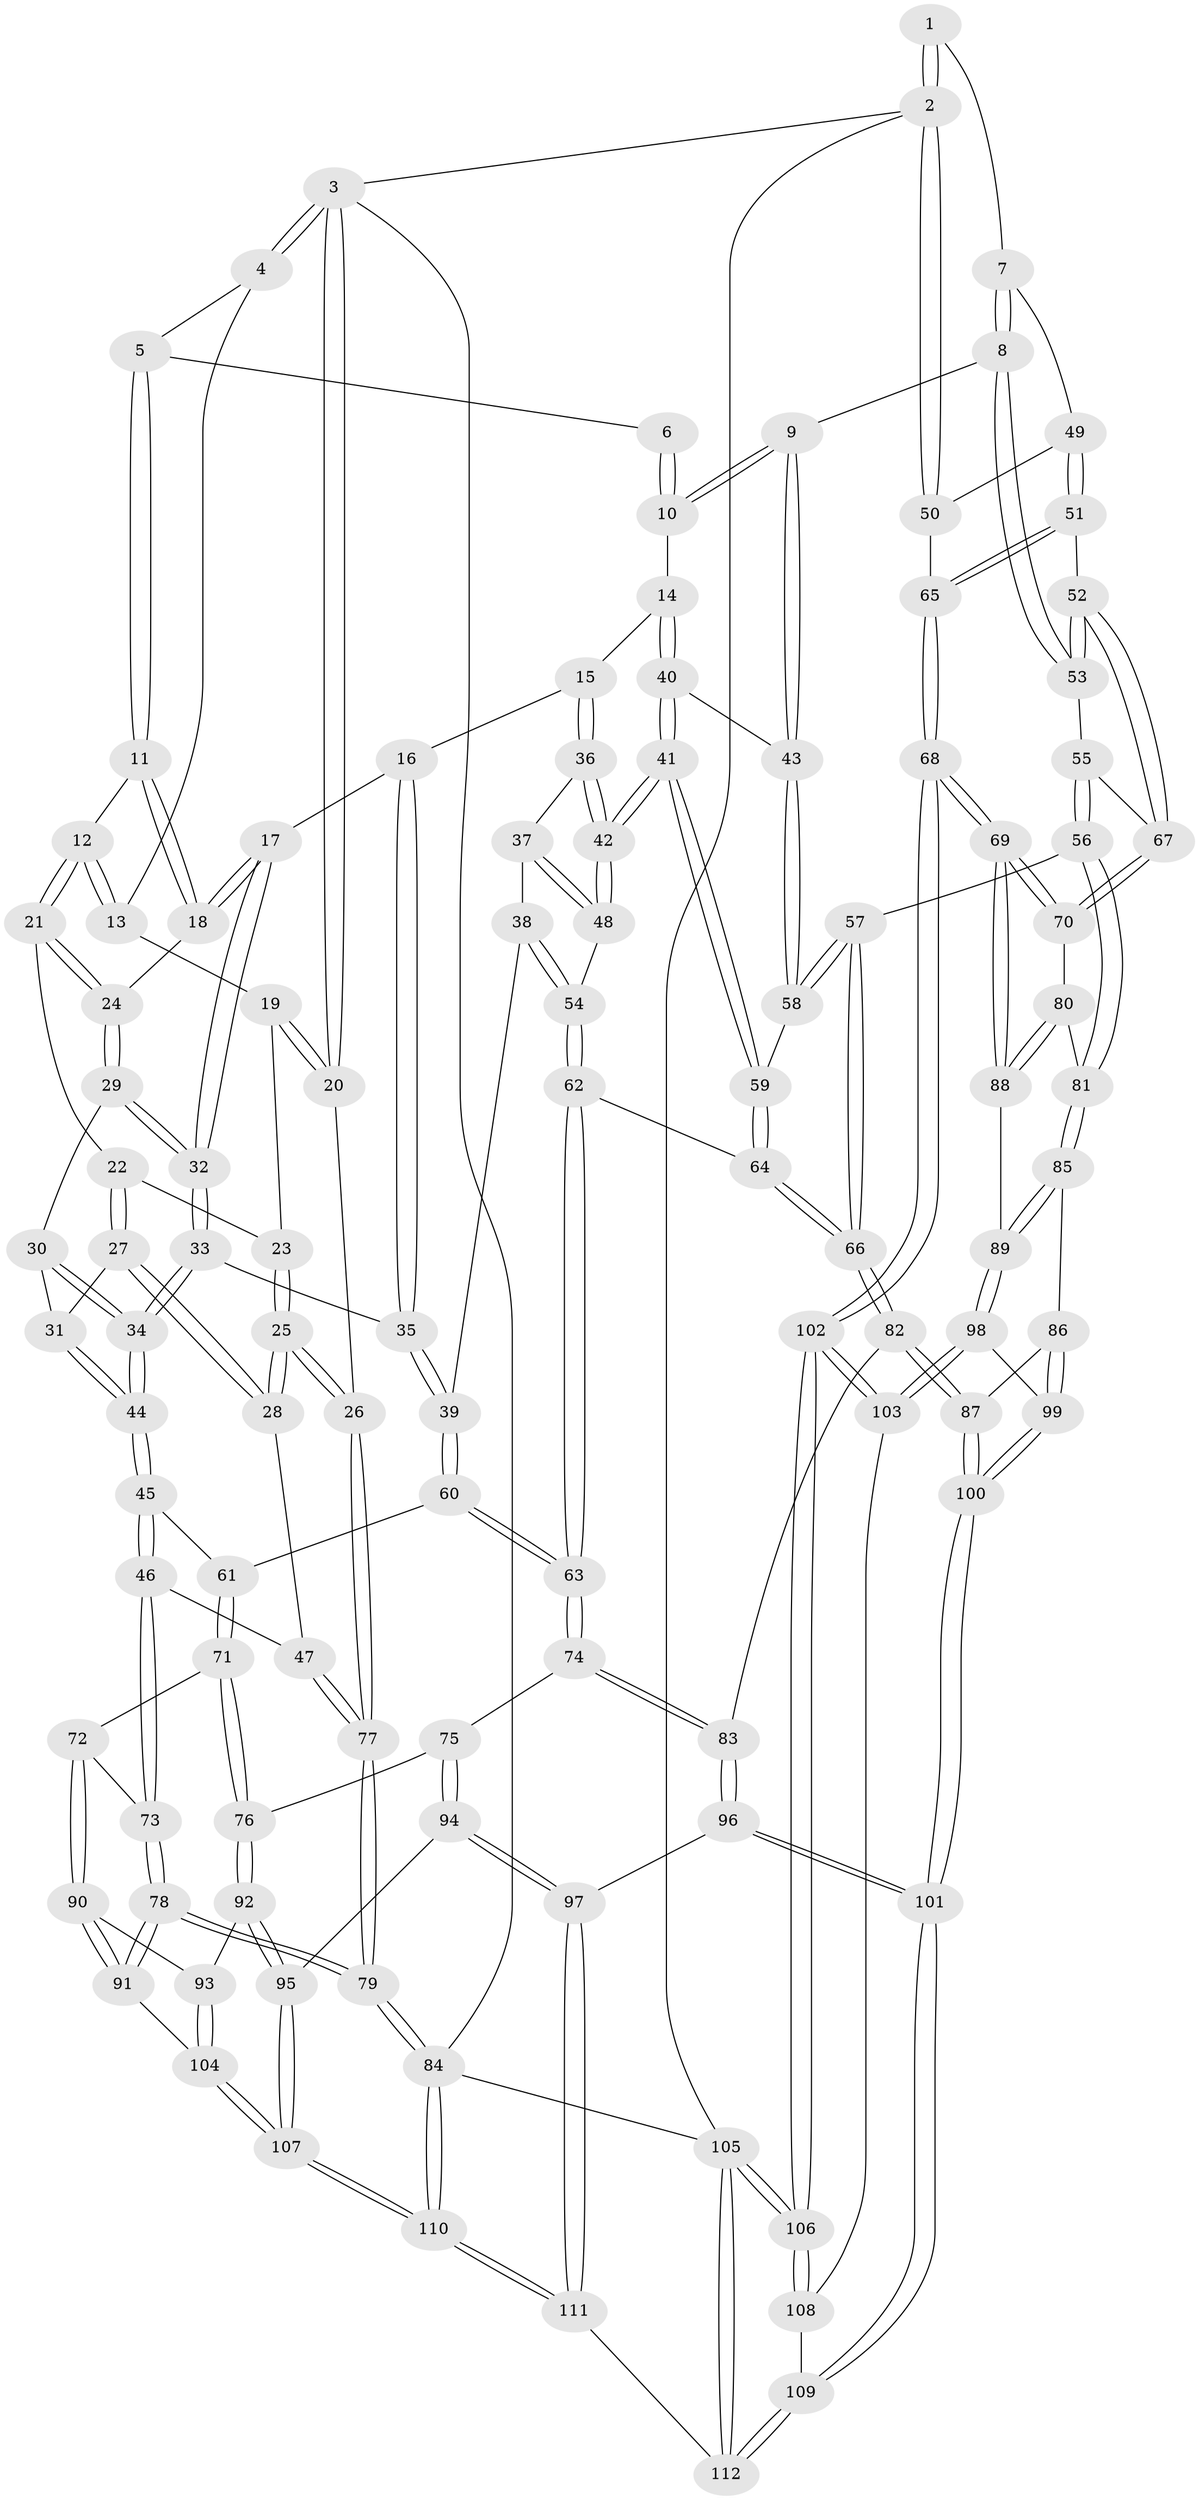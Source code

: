 // coarse degree distribution, {3: 0.13432835820895522, 6: 0.08955223880597014, 5: 0.34328358208955223, 4: 0.417910447761194, 2: 0.014925373134328358}
// Generated by graph-tools (version 1.1) at 2025/52/02/27/25 19:52:39]
// undirected, 112 vertices, 277 edges
graph export_dot {
graph [start="1"]
  node [color=gray90,style=filled];
  1 [pos="+0.7244740891407941+0"];
  2 [pos="+1+0"];
  3 [pos="+0+0"];
  4 [pos="+0+0"];
  5 [pos="+0.288716452361915+0"];
  6 [pos="+0.5223882527245718+0"];
  7 [pos="+0.7622371861942597+0.20694314262911348"];
  8 [pos="+0.7149800389157605+0.22744133356331378"];
  9 [pos="+0.6858797797351032+0.23008717537661816"];
  10 [pos="+0.5864825679618952+0.18029145392690366"];
  11 [pos="+0.28181428915317086+0.012308077649084473"];
  12 [pos="+0.19434824036706008+0.1257296611307779"];
  13 [pos="+0.08462067491727569+0.09151534854852805"];
  14 [pos="+0.5011658832020385+0.2014956971562411"];
  15 [pos="+0.44921515735269735+0.21087428877545578"];
  16 [pos="+0.43263851319387736+0.2074812845862285"];
  17 [pos="+0.4246484529889592+0.20244863804479774"];
  18 [pos="+0.42234434447429303+0.20021240481612615"];
  19 [pos="+0.057846098143134066+0.11108957927970052"];
  20 [pos="+0+0.06114731714929612"];
  21 [pos="+0.17840655683103812+0.18612657354335155"];
  22 [pos="+0.14884470076658587+0.2019518172173551"];
  23 [pos="+0.063367304272832+0.19186505074821117"];
  24 [pos="+0.20577875933204412+0.21734116381041002"];
  25 [pos="+0+0.2874646929698042"];
  26 [pos="+0+0.2896658111176653"];
  27 [pos="+0.10574819530905745+0.3030128242967364"];
  28 [pos="+0.07324300998958569+0.31640286782837906"];
  29 [pos="+0.23628292304559842+0.2793049089697012"];
  30 [pos="+0.18214015537980424+0.31513892884350553"];
  31 [pos="+0.1288847274280603+0.3188583657673529"];
  32 [pos="+0.24284812803803105+0.2849619953993863"];
  33 [pos="+0.27077883638075184+0.3460606476298626"];
  34 [pos="+0.19194687317560544+0.41781620654350693"];
  35 [pos="+0.3193716473637512+0.36041646324519977"];
  36 [pos="+0.4490387264671593+0.22464938929385322"];
  37 [pos="+0.4123601114698524+0.36216913162023223"];
  38 [pos="+0.36751995076811067+0.3821298139712329"];
  39 [pos="+0.321148407150677+0.3633188023044094"];
  40 [pos="+0.5131959686039738+0.3781225042033502"];
  41 [pos="+0.4857847958217538+0.4159649325569043"];
  42 [pos="+0.4781971711085382+0.40728382038997674"];
  43 [pos="+0.6762752921509421+0.2524169778819155"];
  44 [pos="+0.1811118556944371+0.4316509180192522"];
  45 [pos="+0.17209128038892404+0.4570959579684341"];
  46 [pos="+0.14724334701912747+0.47237118654610943"];
  47 [pos="+0.11318488956365268+0.4664160569170227"];
  48 [pos="+0.45900230331556235+0.40082570144892815"];
  49 [pos="+0.9337265275758633+0.1989807336988456"];
  50 [pos="+1+0.07392946732048955"];
  51 [pos="+0.8971824555414649+0.4648464983445065"];
  52 [pos="+0.8701652531712193+0.47434480940839363"];
  53 [pos="+0.7775943876680221+0.4146853349920886"];
  54 [pos="+0.38660797007091724+0.4073620935389186"];
  55 [pos="+0.7210129158795239+0.48789224548910676"];
  56 [pos="+0.6571481038982606+0.5215533152570501"];
  57 [pos="+0.653198630414138+0.5191142698304103"];
  58 [pos="+0.6208498961470708+0.4392546078782918"];
  59 [pos="+0.49321887082968147+0.43866580282258216"];
  60 [pos="+0.31148622934147324+0.48670272575811035"];
  61 [pos="+0.28137701637538454+0.4933825356503328"];
  62 [pos="+0.3943041629868459+0.5118872170392632"];
  63 [pos="+0.38644868469712595+0.517208737563514"];
  64 [pos="+0.4626057699758041+0.49131400937652575"];
  65 [pos="+1+0.5928777657924962"];
  66 [pos="+0.537230239115906+0.5740112426889994"];
  67 [pos="+0.8382161327122053+0.5193145371502135"];
  68 [pos="+1+0.8177313286318583"];
  69 [pos="+0.8874035062306092+0.6903531933221375"];
  70 [pos="+0.8292477223455564+0.5510479968527636"];
  71 [pos="+0.2525700747880005+0.6204862188172667"];
  72 [pos="+0.17975249847131336+0.6044000033391742"];
  73 [pos="+0.15827331849121107+0.5709945631999929"];
  74 [pos="+0.3792185214264124+0.6215797896589862"];
  75 [pos="+0.33244347229545024+0.6383573086930401"];
  76 [pos="+0.26615251947445107+0.6328590506349355"];
  77 [pos="+0+0.5102953074562456"];
  78 [pos="+0+0.6709119483517233"];
  79 [pos="+0+0.6605540018011613"];
  80 [pos="+0.7087711976820417+0.585823501330744"];
  81 [pos="+0.6894460541926958+0.5807004326483199"];
  82 [pos="+0.5252165916783582+0.6158463814706611"];
  83 [pos="+0.42910102099767095+0.658707060362543"];
  84 [pos="+0+1"];
  85 [pos="+0.6760292512684728+0.6136744286902962"];
  86 [pos="+0.6358225942448817+0.6718372067926143"];
  87 [pos="+0.5832318859699503+0.6836267811409636"];
  88 [pos="+0.8159600965483838+0.6943806995366677"];
  89 [pos="+0.7511366983328066+0.7336196355718062"];
  90 [pos="+0.13384635155512756+0.6893194746304484"];
  91 [pos="+0+0.6890092569949535"];
  92 [pos="+0.22467366410502845+0.7610961653092617"];
  93 [pos="+0.18636444150993356+0.7558574190813144"];
  94 [pos="+0.3130906386988151+0.8346505043493372"];
  95 [pos="+0.30908308761663655+0.835374399598809"];
  96 [pos="+0.4562000243842367+0.8441933927605455"];
  97 [pos="+0.4484909187726758+0.8452819338330129"];
  98 [pos="+0.7178296830846087+0.7663598879710474"];
  99 [pos="+0.7035949913321077+0.7631974438023041"];
  100 [pos="+0.5206730735887561+0.837851858088246"];
  101 [pos="+0.4997797655422425+0.8605225157387537"];
  102 [pos="+1+0.9527282126897535"];
  103 [pos="+0.7241253302655529+0.7832482128352932"];
  104 [pos="+0.12438479443442067+0.8102132117654697"];
  105 [pos="+1+1"];
  106 [pos="+1+1"];
  107 [pos="+0.030393893809539937+1"];
  108 [pos="+0.7294214365312618+0.8670498743183113"];
  109 [pos="+0.554233518347747+0.9504657827595273"];
  110 [pos="+0+1"];
  111 [pos="+0.21172629471462265+1"];
  112 [pos="+0.6057858369937894+1"];
  1 -- 2;
  1 -- 2;
  1 -- 7;
  2 -- 3;
  2 -- 50;
  2 -- 50;
  2 -- 105;
  3 -- 4;
  3 -- 4;
  3 -- 20;
  3 -- 20;
  3 -- 84;
  4 -- 5;
  4 -- 13;
  5 -- 6;
  5 -- 11;
  5 -- 11;
  6 -- 10;
  6 -- 10;
  7 -- 8;
  7 -- 8;
  7 -- 49;
  8 -- 9;
  8 -- 53;
  8 -- 53;
  9 -- 10;
  9 -- 10;
  9 -- 43;
  9 -- 43;
  10 -- 14;
  11 -- 12;
  11 -- 18;
  11 -- 18;
  12 -- 13;
  12 -- 13;
  12 -- 21;
  12 -- 21;
  13 -- 19;
  14 -- 15;
  14 -- 40;
  14 -- 40;
  15 -- 16;
  15 -- 36;
  15 -- 36;
  16 -- 17;
  16 -- 35;
  16 -- 35;
  17 -- 18;
  17 -- 18;
  17 -- 32;
  17 -- 32;
  18 -- 24;
  19 -- 20;
  19 -- 20;
  19 -- 23;
  20 -- 26;
  21 -- 22;
  21 -- 24;
  21 -- 24;
  22 -- 23;
  22 -- 27;
  22 -- 27;
  23 -- 25;
  23 -- 25;
  24 -- 29;
  24 -- 29;
  25 -- 26;
  25 -- 26;
  25 -- 28;
  25 -- 28;
  26 -- 77;
  26 -- 77;
  27 -- 28;
  27 -- 28;
  27 -- 31;
  28 -- 47;
  29 -- 30;
  29 -- 32;
  29 -- 32;
  30 -- 31;
  30 -- 34;
  30 -- 34;
  31 -- 44;
  31 -- 44;
  32 -- 33;
  32 -- 33;
  33 -- 34;
  33 -- 34;
  33 -- 35;
  34 -- 44;
  34 -- 44;
  35 -- 39;
  35 -- 39;
  36 -- 37;
  36 -- 42;
  36 -- 42;
  37 -- 38;
  37 -- 48;
  37 -- 48;
  38 -- 39;
  38 -- 54;
  38 -- 54;
  39 -- 60;
  39 -- 60;
  40 -- 41;
  40 -- 41;
  40 -- 43;
  41 -- 42;
  41 -- 42;
  41 -- 59;
  41 -- 59;
  42 -- 48;
  42 -- 48;
  43 -- 58;
  43 -- 58;
  44 -- 45;
  44 -- 45;
  45 -- 46;
  45 -- 46;
  45 -- 61;
  46 -- 47;
  46 -- 73;
  46 -- 73;
  47 -- 77;
  47 -- 77;
  48 -- 54;
  49 -- 50;
  49 -- 51;
  49 -- 51;
  50 -- 65;
  51 -- 52;
  51 -- 65;
  51 -- 65;
  52 -- 53;
  52 -- 53;
  52 -- 67;
  52 -- 67;
  53 -- 55;
  54 -- 62;
  54 -- 62;
  55 -- 56;
  55 -- 56;
  55 -- 67;
  56 -- 57;
  56 -- 81;
  56 -- 81;
  57 -- 58;
  57 -- 58;
  57 -- 66;
  57 -- 66;
  58 -- 59;
  59 -- 64;
  59 -- 64;
  60 -- 61;
  60 -- 63;
  60 -- 63;
  61 -- 71;
  61 -- 71;
  62 -- 63;
  62 -- 63;
  62 -- 64;
  63 -- 74;
  63 -- 74;
  64 -- 66;
  64 -- 66;
  65 -- 68;
  65 -- 68;
  66 -- 82;
  66 -- 82;
  67 -- 70;
  67 -- 70;
  68 -- 69;
  68 -- 69;
  68 -- 102;
  68 -- 102;
  69 -- 70;
  69 -- 70;
  69 -- 88;
  69 -- 88;
  70 -- 80;
  71 -- 72;
  71 -- 76;
  71 -- 76;
  72 -- 73;
  72 -- 90;
  72 -- 90;
  73 -- 78;
  73 -- 78;
  74 -- 75;
  74 -- 83;
  74 -- 83;
  75 -- 76;
  75 -- 94;
  75 -- 94;
  76 -- 92;
  76 -- 92;
  77 -- 79;
  77 -- 79;
  78 -- 79;
  78 -- 79;
  78 -- 91;
  78 -- 91;
  79 -- 84;
  79 -- 84;
  80 -- 81;
  80 -- 88;
  80 -- 88;
  81 -- 85;
  81 -- 85;
  82 -- 83;
  82 -- 87;
  82 -- 87;
  83 -- 96;
  83 -- 96;
  84 -- 110;
  84 -- 110;
  84 -- 105;
  85 -- 86;
  85 -- 89;
  85 -- 89;
  86 -- 87;
  86 -- 99;
  86 -- 99;
  87 -- 100;
  87 -- 100;
  88 -- 89;
  89 -- 98;
  89 -- 98;
  90 -- 91;
  90 -- 91;
  90 -- 93;
  91 -- 104;
  92 -- 93;
  92 -- 95;
  92 -- 95;
  93 -- 104;
  93 -- 104;
  94 -- 95;
  94 -- 97;
  94 -- 97;
  95 -- 107;
  95 -- 107;
  96 -- 97;
  96 -- 101;
  96 -- 101;
  97 -- 111;
  97 -- 111;
  98 -- 99;
  98 -- 103;
  98 -- 103;
  99 -- 100;
  99 -- 100;
  100 -- 101;
  100 -- 101;
  101 -- 109;
  101 -- 109;
  102 -- 103;
  102 -- 103;
  102 -- 106;
  102 -- 106;
  103 -- 108;
  104 -- 107;
  104 -- 107;
  105 -- 106;
  105 -- 106;
  105 -- 112;
  105 -- 112;
  106 -- 108;
  106 -- 108;
  107 -- 110;
  107 -- 110;
  108 -- 109;
  109 -- 112;
  109 -- 112;
  110 -- 111;
  110 -- 111;
  111 -- 112;
}
